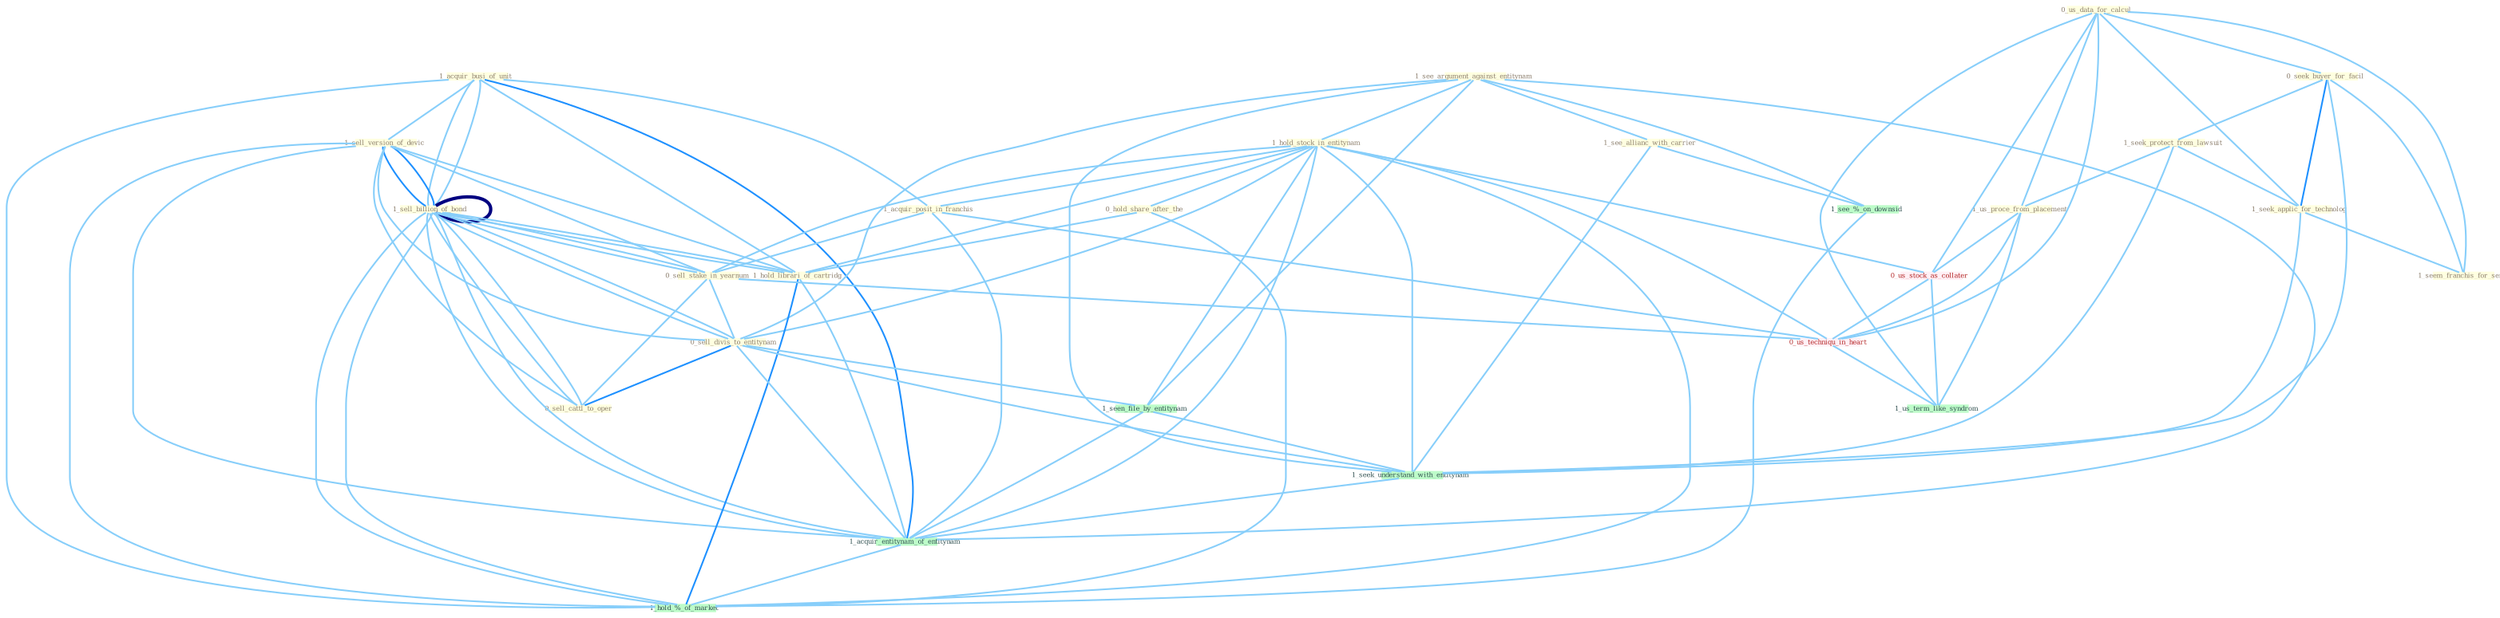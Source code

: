 Graph G{ 
    node
    [shape=polygon,style=filled,width=.5,height=.06,color="#BDFCC9",fixedsize=true,fontsize=4,
    fontcolor="#2f4f4f"];
    {node
    [color="#ffffe0", fontcolor="#8b7d6b"] "0_us_data_for_calcul " "1_acquir_busi_of_unit " "1_sell_version_of_devic " "1_see_argument_against_entitynam " "0_seek_buyer_for_facil " "1_hold_stock_in_entitynam " "1_seek_protect_from_lawsuit " "1_see_allianc_with_carrier " "1_acquir_posit_in_franchis " "1_seek_applic_for_technolog " "0_hold_share_after_the " "1_sell_billion_of_bond " "1_us_proce_from_placement " "1_seem_franchis_for_seri " "1_hold_librari_of_cartridg " "0_sell_stake_in_yearnum " "0_sell_divis_to_entitynam " "0_sell_cattl_to_oper " "1_sell_billion_of_bond "}
{node [color="#fff0f5", fontcolor="#b22222"] "0_us_stock_as_collater " "0_us_techniqu_in_heart "}
edge [color="#B0E2FF"];

	"0_us_data_for_calcul " -- "0_seek_buyer_for_facil " [w="1", color="#87cefa" ];
	"0_us_data_for_calcul " -- "1_seek_applic_for_technolog " [w="1", color="#87cefa" ];
	"0_us_data_for_calcul " -- "1_us_proce_from_placement " [w="1", color="#87cefa" ];
	"0_us_data_for_calcul " -- "1_seem_franchis_for_seri " [w="1", color="#87cefa" ];
	"0_us_data_for_calcul " -- "0_us_stock_as_collater " [w="1", color="#87cefa" ];
	"0_us_data_for_calcul " -- "0_us_techniqu_in_heart " [w="1", color="#87cefa" ];
	"0_us_data_for_calcul " -- "1_us_term_like_syndrom " [w="1", color="#87cefa" ];
	"1_acquir_busi_of_unit " -- "1_sell_version_of_devic " [w="1", color="#87cefa" ];
	"1_acquir_busi_of_unit " -- "1_acquir_posit_in_franchis " [w="1", color="#87cefa" ];
	"1_acquir_busi_of_unit " -- "1_sell_billion_of_bond " [w="1", color="#87cefa" ];
	"1_acquir_busi_of_unit " -- "1_hold_librari_of_cartridg " [w="1", color="#87cefa" ];
	"1_acquir_busi_of_unit " -- "1_sell_billion_of_bond " [w="1", color="#87cefa" ];
	"1_acquir_busi_of_unit " -- "1_acquir_entitynam_of_entitynam " [w="2", color="#1e90ff" , len=0.8];
	"1_acquir_busi_of_unit " -- "1_hold_%_of_market " [w="1", color="#87cefa" ];
	"1_sell_version_of_devic " -- "1_sell_billion_of_bond " [w="2", color="#1e90ff" , len=0.8];
	"1_sell_version_of_devic " -- "1_hold_librari_of_cartridg " [w="1", color="#87cefa" ];
	"1_sell_version_of_devic " -- "0_sell_stake_in_yearnum " [w="1", color="#87cefa" ];
	"1_sell_version_of_devic " -- "0_sell_divis_to_entitynam " [w="1", color="#87cefa" ];
	"1_sell_version_of_devic " -- "0_sell_cattl_to_oper " [w="1", color="#87cefa" ];
	"1_sell_version_of_devic " -- "1_sell_billion_of_bond " [w="2", color="#1e90ff" , len=0.8];
	"1_sell_version_of_devic " -- "1_acquir_entitynam_of_entitynam " [w="1", color="#87cefa" ];
	"1_sell_version_of_devic " -- "1_hold_%_of_market " [w="1", color="#87cefa" ];
	"1_see_argument_against_entitynam " -- "1_hold_stock_in_entitynam " [w="1", color="#87cefa" ];
	"1_see_argument_against_entitynam " -- "1_see_allianc_with_carrier " [w="1", color="#87cefa" ];
	"1_see_argument_against_entitynam " -- "0_sell_divis_to_entitynam " [w="1", color="#87cefa" ];
	"1_see_argument_against_entitynam " -- "1_seen_file_by_entitynam " [w="1", color="#87cefa" ];
	"1_see_argument_against_entitynam " -- "1_seek_understand_with_entitynam " [w="1", color="#87cefa" ];
	"1_see_argument_against_entitynam " -- "1_acquir_entitynam_of_entitynam " [w="1", color="#87cefa" ];
	"1_see_argument_against_entitynam " -- "1_see_%_on_downsid " [w="1", color="#87cefa" ];
	"0_seek_buyer_for_facil " -- "1_seek_protect_from_lawsuit " [w="1", color="#87cefa" ];
	"0_seek_buyer_for_facil " -- "1_seek_applic_for_technolog " [w="2", color="#1e90ff" , len=0.8];
	"0_seek_buyer_for_facil " -- "1_seem_franchis_for_seri " [w="1", color="#87cefa" ];
	"0_seek_buyer_for_facil " -- "1_seek_understand_with_entitynam " [w="1", color="#87cefa" ];
	"1_hold_stock_in_entitynam " -- "1_acquir_posit_in_franchis " [w="1", color="#87cefa" ];
	"1_hold_stock_in_entitynam " -- "0_hold_share_after_the " [w="1", color="#87cefa" ];
	"1_hold_stock_in_entitynam " -- "1_hold_librari_of_cartridg " [w="1", color="#87cefa" ];
	"1_hold_stock_in_entitynam " -- "0_sell_stake_in_yearnum " [w="1", color="#87cefa" ];
	"1_hold_stock_in_entitynam " -- "0_sell_divis_to_entitynam " [w="1", color="#87cefa" ];
	"1_hold_stock_in_entitynam " -- "1_seen_file_by_entitynam " [w="1", color="#87cefa" ];
	"1_hold_stock_in_entitynam " -- "0_us_stock_as_collater " [w="1", color="#87cefa" ];
	"1_hold_stock_in_entitynam " -- "1_seek_understand_with_entitynam " [w="1", color="#87cefa" ];
	"1_hold_stock_in_entitynam " -- "1_acquir_entitynam_of_entitynam " [w="1", color="#87cefa" ];
	"1_hold_stock_in_entitynam " -- "0_us_techniqu_in_heart " [w="1", color="#87cefa" ];
	"1_hold_stock_in_entitynam " -- "1_hold_%_of_market " [w="1", color="#87cefa" ];
	"1_seek_protect_from_lawsuit " -- "1_seek_applic_for_technolog " [w="1", color="#87cefa" ];
	"1_seek_protect_from_lawsuit " -- "1_us_proce_from_placement " [w="1", color="#87cefa" ];
	"1_seek_protect_from_lawsuit " -- "1_seek_understand_with_entitynam " [w="1", color="#87cefa" ];
	"1_see_allianc_with_carrier " -- "1_seek_understand_with_entitynam " [w="1", color="#87cefa" ];
	"1_see_allianc_with_carrier " -- "1_see_%_on_downsid " [w="1", color="#87cefa" ];
	"1_acquir_posit_in_franchis " -- "0_sell_stake_in_yearnum " [w="1", color="#87cefa" ];
	"1_acquir_posit_in_franchis " -- "1_acquir_entitynam_of_entitynam " [w="1", color="#87cefa" ];
	"1_acquir_posit_in_franchis " -- "0_us_techniqu_in_heart " [w="1", color="#87cefa" ];
	"1_seek_applic_for_technolog " -- "1_seem_franchis_for_seri " [w="1", color="#87cefa" ];
	"1_seek_applic_for_technolog " -- "1_seek_understand_with_entitynam " [w="1", color="#87cefa" ];
	"0_hold_share_after_the " -- "1_hold_librari_of_cartridg " [w="1", color="#87cefa" ];
	"0_hold_share_after_the " -- "1_hold_%_of_market " [w="1", color="#87cefa" ];
	"1_sell_billion_of_bond " -- "1_hold_librari_of_cartridg " [w="1", color="#87cefa" ];
	"1_sell_billion_of_bond " -- "0_sell_stake_in_yearnum " [w="1", color="#87cefa" ];
	"1_sell_billion_of_bond " -- "0_sell_divis_to_entitynam " [w="1", color="#87cefa" ];
	"1_sell_billion_of_bond " -- "0_sell_cattl_to_oper " [w="1", color="#87cefa" ];
	"1_sell_billion_of_bond " -- "1_sell_billion_of_bond " [w="4", style=bold, color="#000080", len=0.4];
	"1_sell_billion_of_bond " -- "1_acquir_entitynam_of_entitynam " [w="1", color="#87cefa" ];
	"1_sell_billion_of_bond " -- "1_hold_%_of_market " [w="1", color="#87cefa" ];
	"1_us_proce_from_placement " -- "0_us_stock_as_collater " [w="1", color="#87cefa" ];
	"1_us_proce_from_placement " -- "0_us_techniqu_in_heart " [w="1", color="#87cefa" ];
	"1_us_proce_from_placement " -- "1_us_term_like_syndrom " [w="1", color="#87cefa" ];
	"1_hold_librari_of_cartridg " -- "1_sell_billion_of_bond " [w="1", color="#87cefa" ];
	"1_hold_librari_of_cartridg " -- "1_acquir_entitynam_of_entitynam " [w="1", color="#87cefa" ];
	"1_hold_librari_of_cartridg " -- "1_hold_%_of_market " [w="2", color="#1e90ff" , len=0.8];
	"0_sell_stake_in_yearnum " -- "0_sell_divis_to_entitynam " [w="1", color="#87cefa" ];
	"0_sell_stake_in_yearnum " -- "0_sell_cattl_to_oper " [w="1", color="#87cefa" ];
	"0_sell_stake_in_yearnum " -- "1_sell_billion_of_bond " [w="1", color="#87cefa" ];
	"0_sell_stake_in_yearnum " -- "0_us_techniqu_in_heart " [w="1", color="#87cefa" ];
	"0_sell_divis_to_entitynam " -- "0_sell_cattl_to_oper " [w="2", color="#1e90ff" , len=0.8];
	"0_sell_divis_to_entitynam " -- "1_sell_billion_of_bond " [w="1", color="#87cefa" ];
	"0_sell_divis_to_entitynam " -- "1_seen_file_by_entitynam " [w="1", color="#87cefa" ];
	"0_sell_divis_to_entitynam " -- "1_seek_understand_with_entitynam " [w="1", color="#87cefa" ];
	"0_sell_divis_to_entitynam " -- "1_acquir_entitynam_of_entitynam " [w="1", color="#87cefa" ];
	"0_sell_cattl_to_oper " -- "1_sell_billion_of_bond " [w="1", color="#87cefa" ];
	"1_sell_billion_of_bond " -- "1_acquir_entitynam_of_entitynam " [w="1", color="#87cefa" ];
	"1_sell_billion_of_bond " -- "1_hold_%_of_market " [w="1", color="#87cefa" ];
	"1_seen_file_by_entitynam " -- "1_seek_understand_with_entitynam " [w="1", color="#87cefa" ];
	"1_seen_file_by_entitynam " -- "1_acquir_entitynam_of_entitynam " [w="1", color="#87cefa" ];
	"0_us_stock_as_collater " -- "0_us_techniqu_in_heart " [w="1", color="#87cefa" ];
	"0_us_stock_as_collater " -- "1_us_term_like_syndrom " [w="1", color="#87cefa" ];
	"1_seek_understand_with_entitynam " -- "1_acquir_entitynam_of_entitynam " [w="1", color="#87cefa" ];
	"1_acquir_entitynam_of_entitynam " -- "1_hold_%_of_market " [w="1", color="#87cefa" ];
	"0_us_techniqu_in_heart " -- "1_us_term_like_syndrom " [w="1", color="#87cefa" ];
	"1_see_%_on_downsid " -- "1_hold_%_of_market " [w="1", color="#87cefa" ];
}